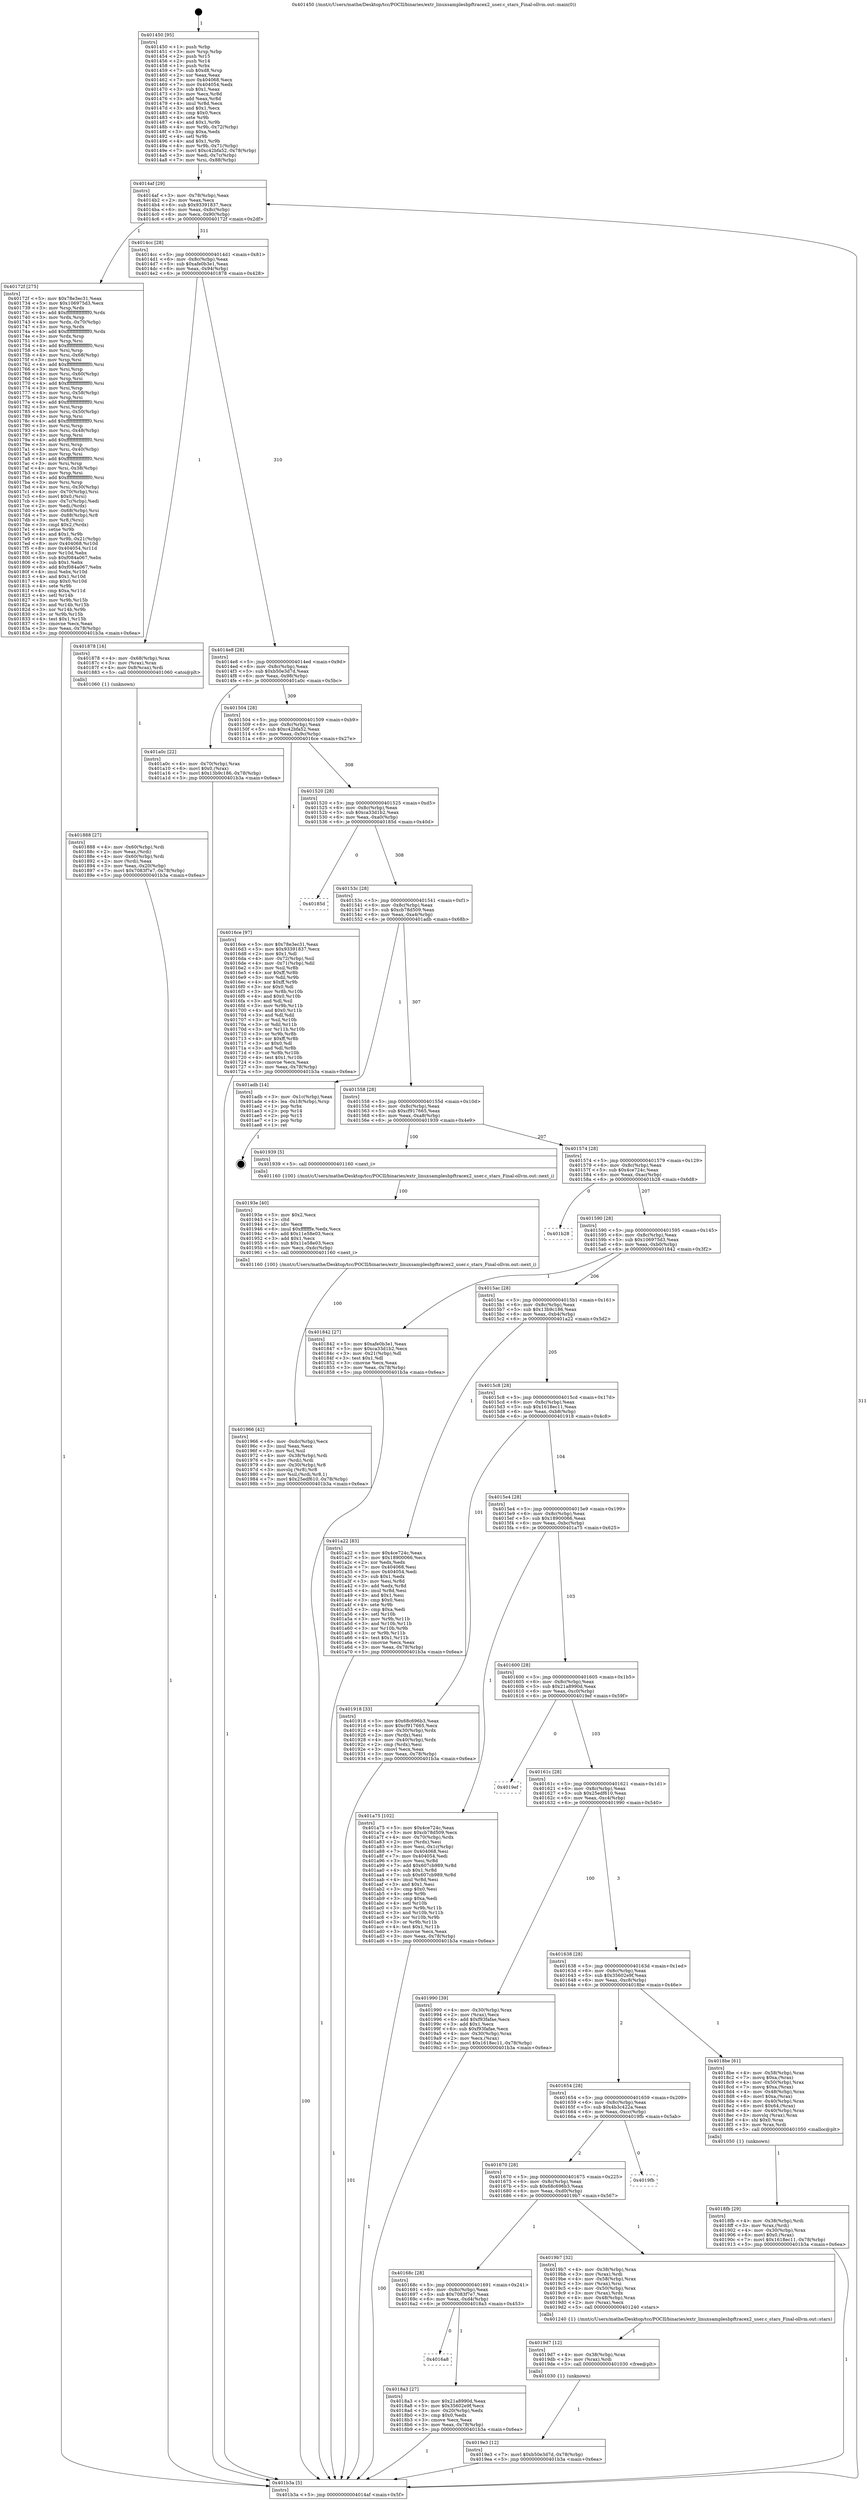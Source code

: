 digraph "0x401450" {
  label = "0x401450 (/mnt/c/Users/mathe/Desktop/tcc/POCII/binaries/extr_linuxsamplesbpftracex2_user.c_stars_Final-ollvm.out::main(0))"
  labelloc = "t"
  node[shape=record]

  Entry [label="",width=0.3,height=0.3,shape=circle,fillcolor=black,style=filled]
  "0x4014af" [label="{
     0x4014af [29]\l
     | [instrs]\l
     &nbsp;&nbsp;0x4014af \<+3\>: mov -0x78(%rbp),%eax\l
     &nbsp;&nbsp;0x4014b2 \<+2\>: mov %eax,%ecx\l
     &nbsp;&nbsp;0x4014b4 \<+6\>: sub $0x93391837,%ecx\l
     &nbsp;&nbsp;0x4014ba \<+6\>: mov %eax,-0x8c(%rbp)\l
     &nbsp;&nbsp;0x4014c0 \<+6\>: mov %ecx,-0x90(%rbp)\l
     &nbsp;&nbsp;0x4014c6 \<+6\>: je 000000000040172f \<main+0x2df\>\l
  }"]
  "0x40172f" [label="{
     0x40172f [275]\l
     | [instrs]\l
     &nbsp;&nbsp;0x40172f \<+5\>: mov $0x78e3ec31,%eax\l
     &nbsp;&nbsp;0x401734 \<+5\>: mov $0x106975d3,%ecx\l
     &nbsp;&nbsp;0x401739 \<+3\>: mov %rsp,%rdx\l
     &nbsp;&nbsp;0x40173c \<+4\>: add $0xfffffffffffffff0,%rdx\l
     &nbsp;&nbsp;0x401740 \<+3\>: mov %rdx,%rsp\l
     &nbsp;&nbsp;0x401743 \<+4\>: mov %rdx,-0x70(%rbp)\l
     &nbsp;&nbsp;0x401747 \<+3\>: mov %rsp,%rdx\l
     &nbsp;&nbsp;0x40174a \<+4\>: add $0xfffffffffffffff0,%rdx\l
     &nbsp;&nbsp;0x40174e \<+3\>: mov %rdx,%rsp\l
     &nbsp;&nbsp;0x401751 \<+3\>: mov %rsp,%rsi\l
     &nbsp;&nbsp;0x401754 \<+4\>: add $0xfffffffffffffff0,%rsi\l
     &nbsp;&nbsp;0x401758 \<+3\>: mov %rsi,%rsp\l
     &nbsp;&nbsp;0x40175b \<+4\>: mov %rsi,-0x68(%rbp)\l
     &nbsp;&nbsp;0x40175f \<+3\>: mov %rsp,%rsi\l
     &nbsp;&nbsp;0x401762 \<+4\>: add $0xfffffffffffffff0,%rsi\l
     &nbsp;&nbsp;0x401766 \<+3\>: mov %rsi,%rsp\l
     &nbsp;&nbsp;0x401769 \<+4\>: mov %rsi,-0x60(%rbp)\l
     &nbsp;&nbsp;0x40176d \<+3\>: mov %rsp,%rsi\l
     &nbsp;&nbsp;0x401770 \<+4\>: add $0xfffffffffffffff0,%rsi\l
     &nbsp;&nbsp;0x401774 \<+3\>: mov %rsi,%rsp\l
     &nbsp;&nbsp;0x401777 \<+4\>: mov %rsi,-0x58(%rbp)\l
     &nbsp;&nbsp;0x40177b \<+3\>: mov %rsp,%rsi\l
     &nbsp;&nbsp;0x40177e \<+4\>: add $0xfffffffffffffff0,%rsi\l
     &nbsp;&nbsp;0x401782 \<+3\>: mov %rsi,%rsp\l
     &nbsp;&nbsp;0x401785 \<+4\>: mov %rsi,-0x50(%rbp)\l
     &nbsp;&nbsp;0x401789 \<+3\>: mov %rsp,%rsi\l
     &nbsp;&nbsp;0x40178c \<+4\>: add $0xfffffffffffffff0,%rsi\l
     &nbsp;&nbsp;0x401790 \<+3\>: mov %rsi,%rsp\l
     &nbsp;&nbsp;0x401793 \<+4\>: mov %rsi,-0x48(%rbp)\l
     &nbsp;&nbsp;0x401797 \<+3\>: mov %rsp,%rsi\l
     &nbsp;&nbsp;0x40179a \<+4\>: add $0xfffffffffffffff0,%rsi\l
     &nbsp;&nbsp;0x40179e \<+3\>: mov %rsi,%rsp\l
     &nbsp;&nbsp;0x4017a1 \<+4\>: mov %rsi,-0x40(%rbp)\l
     &nbsp;&nbsp;0x4017a5 \<+3\>: mov %rsp,%rsi\l
     &nbsp;&nbsp;0x4017a8 \<+4\>: add $0xfffffffffffffff0,%rsi\l
     &nbsp;&nbsp;0x4017ac \<+3\>: mov %rsi,%rsp\l
     &nbsp;&nbsp;0x4017af \<+4\>: mov %rsi,-0x38(%rbp)\l
     &nbsp;&nbsp;0x4017b3 \<+3\>: mov %rsp,%rsi\l
     &nbsp;&nbsp;0x4017b6 \<+4\>: add $0xfffffffffffffff0,%rsi\l
     &nbsp;&nbsp;0x4017ba \<+3\>: mov %rsi,%rsp\l
     &nbsp;&nbsp;0x4017bd \<+4\>: mov %rsi,-0x30(%rbp)\l
     &nbsp;&nbsp;0x4017c1 \<+4\>: mov -0x70(%rbp),%rsi\l
     &nbsp;&nbsp;0x4017c5 \<+6\>: movl $0x0,(%rsi)\l
     &nbsp;&nbsp;0x4017cb \<+3\>: mov -0x7c(%rbp),%edi\l
     &nbsp;&nbsp;0x4017ce \<+2\>: mov %edi,(%rdx)\l
     &nbsp;&nbsp;0x4017d0 \<+4\>: mov -0x68(%rbp),%rsi\l
     &nbsp;&nbsp;0x4017d4 \<+7\>: mov -0x88(%rbp),%r8\l
     &nbsp;&nbsp;0x4017db \<+3\>: mov %r8,(%rsi)\l
     &nbsp;&nbsp;0x4017de \<+3\>: cmpl $0x2,(%rdx)\l
     &nbsp;&nbsp;0x4017e1 \<+4\>: setne %r9b\l
     &nbsp;&nbsp;0x4017e5 \<+4\>: and $0x1,%r9b\l
     &nbsp;&nbsp;0x4017e9 \<+4\>: mov %r9b,-0x21(%rbp)\l
     &nbsp;&nbsp;0x4017ed \<+8\>: mov 0x404068,%r10d\l
     &nbsp;&nbsp;0x4017f5 \<+8\>: mov 0x404054,%r11d\l
     &nbsp;&nbsp;0x4017fd \<+3\>: mov %r10d,%ebx\l
     &nbsp;&nbsp;0x401800 \<+6\>: sub $0xf084a067,%ebx\l
     &nbsp;&nbsp;0x401806 \<+3\>: sub $0x1,%ebx\l
     &nbsp;&nbsp;0x401809 \<+6\>: add $0xf084a067,%ebx\l
     &nbsp;&nbsp;0x40180f \<+4\>: imul %ebx,%r10d\l
     &nbsp;&nbsp;0x401813 \<+4\>: and $0x1,%r10d\l
     &nbsp;&nbsp;0x401817 \<+4\>: cmp $0x0,%r10d\l
     &nbsp;&nbsp;0x40181b \<+4\>: sete %r9b\l
     &nbsp;&nbsp;0x40181f \<+4\>: cmp $0xa,%r11d\l
     &nbsp;&nbsp;0x401823 \<+4\>: setl %r14b\l
     &nbsp;&nbsp;0x401827 \<+3\>: mov %r9b,%r15b\l
     &nbsp;&nbsp;0x40182a \<+3\>: and %r14b,%r15b\l
     &nbsp;&nbsp;0x40182d \<+3\>: xor %r14b,%r9b\l
     &nbsp;&nbsp;0x401830 \<+3\>: or %r9b,%r15b\l
     &nbsp;&nbsp;0x401833 \<+4\>: test $0x1,%r15b\l
     &nbsp;&nbsp;0x401837 \<+3\>: cmovne %ecx,%eax\l
     &nbsp;&nbsp;0x40183a \<+3\>: mov %eax,-0x78(%rbp)\l
     &nbsp;&nbsp;0x40183d \<+5\>: jmp 0000000000401b3a \<main+0x6ea\>\l
  }"]
  "0x4014cc" [label="{
     0x4014cc [28]\l
     | [instrs]\l
     &nbsp;&nbsp;0x4014cc \<+5\>: jmp 00000000004014d1 \<main+0x81\>\l
     &nbsp;&nbsp;0x4014d1 \<+6\>: mov -0x8c(%rbp),%eax\l
     &nbsp;&nbsp;0x4014d7 \<+5\>: sub $0xafe0b3e1,%eax\l
     &nbsp;&nbsp;0x4014dc \<+6\>: mov %eax,-0x94(%rbp)\l
     &nbsp;&nbsp;0x4014e2 \<+6\>: je 0000000000401878 \<main+0x428\>\l
  }"]
  Exit [label="",width=0.3,height=0.3,shape=circle,fillcolor=black,style=filled,peripheries=2]
  "0x401878" [label="{
     0x401878 [16]\l
     | [instrs]\l
     &nbsp;&nbsp;0x401878 \<+4\>: mov -0x68(%rbp),%rax\l
     &nbsp;&nbsp;0x40187c \<+3\>: mov (%rax),%rax\l
     &nbsp;&nbsp;0x40187f \<+4\>: mov 0x8(%rax),%rdi\l
     &nbsp;&nbsp;0x401883 \<+5\>: call 0000000000401060 \<atoi@plt\>\l
     | [calls]\l
     &nbsp;&nbsp;0x401060 \{1\} (unknown)\l
  }"]
  "0x4014e8" [label="{
     0x4014e8 [28]\l
     | [instrs]\l
     &nbsp;&nbsp;0x4014e8 \<+5\>: jmp 00000000004014ed \<main+0x9d\>\l
     &nbsp;&nbsp;0x4014ed \<+6\>: mov -0x8c(%rbp),%eax\l
     &nbsp;&nbsp;0x4014f3 \<+5\>: sub $0xb50e3d7d,%eax\l
     &nbsp;&nbsp;0x4014f8 \<+6\>: mov %eax,-0x98(%rbp)\l
     &nbsp;&nbsp;0x4014fe \<+6\>: je 0000000000401a0c \<main+0x5bc\>\l
  }"]
  "0x4019e3" [label="{
     0x4019e3 [12]\l
     | [instrs]\l
     &nbsp;&nbsp;0x4019e3 \<+7\>: movl $0xb50e3d7d,-0x78(%rbp)\l
     &nbsp;&nbsp;0x4019ea \<+5\>: jmp 0000000000401b3a \<main+0x6ea\>\l
  }"]
  "0x401a0c" [label="{
     0x401a0c [22]\l
     | [instrs]\l
     &nbsp;&nbsp;0x401a0c \<+4\>: mov -0x70(%rbp),%rax\l
     &nbsp;&nbsp;0x401a10 \<+6\>: movl $0x0,(%rax)\l
     &nbsp;&nbsp;0x401a16 \<+7\>: movl $0x13b9c186,-0x78(%rbp)\l
     &nbsp;&nbsp;0x401a1d \<+5\>: jmp 0000000000401b3a \<main+0x6ea\>\l
  }"]
  "0x401504" [label="{
     0x401504 [28]\l
     | [instrs]\l
     &nbsp;&nbsp;0x401504 \<+5\>: jmp 0000000000401509 \<main+0xb9\>\l
     &nbsp;&nbsp;0x401509 \<+6\>: mov -0x8c(%rbp),%eax\l
     &nbsp;&nbsp;0x40150f \<+5\>: sub $0xc42bfa52,%eax\l
     &nbsp;&nbsp;0x401514 \<+6\>: mov %eax,-0x9c(%rbp)\l
     &nbsp;&nbsp;0x40151a \<+6\>: je 00000000004016ce \<main+0x27e\>\l
  }"]
  "0x4019d7" [label="{
     0x4019d7 [12]\l
     | [instrs]\l
     &nbsp;&nbsp;0x4019d7 \<+4\>: mov -0x38(%rbp),%rax\l
     &nbsp;&nbsp;0x4019db \<+3\>: mov (%rax),%rdi\l
     &nbsp;&nbsp;0x4019de \<+5\>: call 0000000000401030 \<free@plt\>\l
     | [calls]\l
     &nbsp;&nbsp;0x401030 \{1\} (unknown)\l
  }"]
  "0x4016ce" [label="{
     0x4016ce [97]\l
     | [instrs]\l
     &nbsp;&nbsp;0x4016ce \<+5\>: mov $0x78e3ec31,%eax\l
     &nbsp;&nbsp;0x4016d3 \<+5\>: mov $0x93391837,%ecx\l
     &nbsp;&nbsp;0x4016d8 \<+2\>: mov $0x1,%dl\l
     &nbsp;&nbsp;0x4016da \<+4\>: mov -0x72(%rbp),%sil\l
     &nbsp;&nbsp;0x4016de \<+4\>: mov -0x71(%rbp),%dil\l
     &nbsp;&nbsp;0x4016e2 \<+3\>: mov %sil,%r8b\l
     &nbsp;&nbsp;0x4016e5 \<+4\>: xor $0xff,%r8b\l
     &nbsp;&nbsp;0x4016e9 \<+3\>: mov %dil,%r9b\l
     &nbsp;&nbsp;0x4016ec \<+4\>: xor $0xff,%r9b\l
     &nbsp;&nbsp;0x4016f0 \<+3\>: xor $0x0,%dl\l
     &nbsp;&nbsp;0x4016f3 \<+3\>: mov %r8b,%r10b\l
     &nbsp;&nbsp;0x4016f6 \<+4\>: and $0x0,%r10b\l
     &nbsp;&nbsp;0x4016fa \<+3\>: and %dl,%sil\l
     &nbsp;&nbsp;0x4016fd \<+3\>: mov %r9b,%r11b\l
     &nbsp;&nbsp;0x401700 \<+4\>: and $0x0,%r11b\l
     &nbsp;&nbsp;0x401704 \<+3\>: and %dl,%dil\l
     &nbsp;&nbsp;0x401707 \<+3\>: or %sil,%r10b\l
     &nbsp;&nbsp;0x40170a \<+3\>: or %dil,%r11b\l
     &nbsp;&nbsp;0x40170d \<+3\>: xor %r11b,%r10b\l
     &nbsp;&nbsp;0x401710 \<+3\>: or %r9b,%r8b\l
     &nbsp;&nbsp;0x401713 \<+4\>: xor $0xff,%r8b\l
     &nbsp;&nbsp;0x401717 \<+3\>: or $0x0,%dl\l
     &nbsp;&nbsp;0x40171a \<+3\>: and %dl,%r8b\l
     &nbsp;&nbsp;0x40171d \<+3\>: or %r8b,%r10b\l
     &nbsp;&nbsp;0x401720 \<+4\>: test $0x1,%r10b\l
     &nbsp;&nbsp;0x401724 \<+3\>: cmovne %ecx,%eax\l
     &nbsp;&nbsp;0x401727 \<+3\>: mov %eax,-0x78(%rbp)\l
     &nbsp;&nbsp;0x40172a \<+5\>: jmp 0000000000401b3a \<main+0x6ea\>\l
  }"]
  "0x401520" [label="{
     0x401520 [28]\l
     | [instrs]\l
     &nbsp;&nbsp;0x401520 \<+5\>: jmp 0000000000401525 \<main+0xd5\>\l
     &nbsp;&nbsp;0x401525 \<+6\>: mov -0x8c(%rbp),%eax\l
     &nbsp;&nbsp;0x40152b \<+5\>: sub $0xca33d1b2,%eax\l
     &nbsp;&nbsp;0x401530 \<+6\>: mov %eax,-0xa0(%rbp)\l
     &nbsp;&nbsp;0x401536 \<+6\>: je 000000000040185d \<main+0x40d\>\l
  }"]
  "0x401b3a" [label="{
     0x401b3a [5]\l
     | [instrs]\l
     &nbsp;&nbsp;0x401b3a \<+5\>: jmp 00000000004014af \<main+0x5f\>\l
  }"]
  "0x401450" [label="{
     0x401450 [95]\l
     | [instrs]\l
     &nbsp;&nbsp;0x401450 \<+1\>: push %rbp\l
     &nbsp;&nbsp;0x401451 \<+3\>: mov %rsp,%rbp\l
     &nbsp;&nbsp;0x401454 \<+2\>: push %r15\l
     &nbsp;&nbsp;0x401456 \<+2\>: push %r14\l
     &nbsp;&nbsp;0x401458 \<+1\>: push %rbx\l
     &nbsp;&nbsp;0x401459 \<+7\>: sub $0xd8,%rsp\l
     &nbsp;&nbsp;0x401460 \<+2\>: xor %eax,%eax\l
     &nbsp;&nbsp;0x401462 \<+7\>: mov 0x404068,%ecx\l
     &nbsp;&nbsp;0x401469 \<+7\>: mov 0x404054,%edx\l
     &nbsp;&nbsp;0x401470 \<+3\>: sub $0x1,%eax\l
     &nbsp;&nbsp;0x401473 \<+3\>: mov %ecx,%r8d\l
     &nbsp;&nbsp;0x401476 \<+3\>: add %eax,%r8d\l
     &nbsp;&nbsp;0x401479 \<+4\>: imul %r8d,%ecx\l
     &nbsp;&nbsp;0x40147d \<+3\>: and $0x1,%ecx\l
     &nbsp;&nbsp;0x401480 \<+3\>: cmp $0x0,%ecx\l
     &nbsp;&nbsp;0x401483 \<+4\>: sete %r9b\l
     &nbsp;&nbsp;0x401487 \<+4\>: and $0x1,%r9b\l
     &nbsp;&nbsp;0x40148b \<+4\>: mov %r9b,-0x72(%rbp)\l
     &nbsp;&nbsp;0x40148f \<+3\>: cmp $0xa,%edx\l
     &nbsp;&nbsp;0x401492 \<+4\>: setl %r9b\l
     &nbsp;&nbsp;0x401496 \<+4\>: and $0x1,%r9b\l
     &nbsp;&nbsp;0x40149a \<+4\>: mov %r9b,-0x71(%rbp)\l
     &nbsp;&nbsp;0x40149e \<+7\>: movl $0xc42bfa52,-0x78(%rbp)\l
     &nbsp;&nbsp;0x4014a5 \<+3\>: mov %edi,-0x7c(%rbp)\l
     &nbsp;&nbsp;0x4014a8 \<+7\>: mov %rsi,-0x88(%rbp)\l
  }"]
  "0x401966" [label="{
     0x401966 [42]\l
     | [instrs]\l
     &nbsp;&nbsp;0x401966 \<+6\>: mov -0xdc(%rbp),%ecx\l
     &nbsp;&nbsp;0x40196c \<+3\>: imul %eax,%ecx\l
     &nbsp;&nbsp;0x40196f \<+3\>: mov %cl,%sil\l
     &nbsp;&nbsp;0x401972 \<+4\>: mov -0x38(%rbp),%rdi\l
     &nbsp;&nbsp;0x401976 \<+3\>: mov (%rdi),%rdi\l
     &nbsp;&nbsp;0x401979 \<+4\>: mov -0x30(%rbp),%r8\l
     &nbsp;&nbsp;0x40197d \<+3\>: movslq (%r8),%r8\l
     &nbsp;&nbsp;0x401980 \<+4\>: mov %sil,(%rdi,%r8,1)\l
     &nbsp;&nbsp;0x401984 \<+7\>: movl $0x25edf610,-0x78(%rbp)\l
     &nbsp;&nbsp;0x40198b \<+5\>: jmp 0000000000401b3a \<main+0x6ea\>\l
  }"]
  "0x40193e" [label="{
     0x40193e [40]\l
     | [instrs]\l
     &nbsp;&nbsp;0x40193e \<+5\>: mov $0x2,%ecx\l
     &nbsp;&nbsp;0x401943 \<+1\>: cltd\l
     &nbsp;&nbsp;0x401944 \<+2\>: idiv %ecx\l
     &nbsp;&nbsp;0x401946 \<+6\>: imul $0xfffffffe,%edx,%ecx\l
     &nbsp;&nbsp;0x40194c \<+6\>: add $0x11e58e03,%ecx\l
     &nbsp;&nbsp;0x401952 \<+3\>: add $0x1,%ecx\l
     &nbsp;&nbsp;0x401955 \<+6\>: sub $0x11e58e03,%ecx\l
     &nbsp;&nbsp;0x40195b \<+6\>: mov %ecx,-0xdc(%rbp)\l
     &nbsp;&nbsp;0x401961 \<+5\>: call 0000000000401160 \<next_i\>\l
     | [calls]\l
     &nbsp;&nbsp;0x401160 \{100\} (/mnt/c/Users/mathe/Desktop/tcc/POCII/binaries/extr_linuxsamplesbpftracex2_user.c_stars_Final-ollvm.out::next_i)\l
  }"]
  "0x40185d" [label="{
     0x40185d\l
  }", style=dashed]
  "0x40153c" [label="{
     0x40153c [28]\l
     | [instrs]\l
     &nbsp;&nbsp;0x40153c \<+5\>: jmp 0000000000401541 \<main+0xf1\>\l
     &nbsp;&nbsp;0x401541 \<+6\>: mov -0x8c(%rbp),%eax\l
     &nbsp;&nbsp;0x401547 \<+5\>: sub $0xcb78d509,%eax\l
     &nbsp;&nbsp;0x40154c \<+6\>: mov %eax,-0xa4(%rbp)\l
     &nbsp;&nbsp;0x401552 \<+6\>: je 0000000000401adb \<main+0x68b\>\l
  }"]
  "0x4018fb" [label="{
     0x4018fb [29]\l
     | [instrs]\l
     &nbsp;&nbsp;0x4018fb \<+4\>: mov -0x38(%rbp),%rdi\l
     &nbsp;&nbsp;0x4018ff \<+3\>: mov %rax,(%rdi)\l
     &nbsp;&nbsp;0x401902 \<+4\>: mov -0x30(%rbp),%rax\l
     &nbsp;&nbsp;0x401906 \<+6\>: movl $0x0,(%rax)\l
     &nbsp;&nbsp;0x40190c \<+7\>: movl $0x1618ec11,-0x78(%rbp)\l
     &nbsp;&nbsp;0x401913 \<+5\>: jmp 0000000000401b3a \<main+0x6ea\>\l
  }"]
  "0x401adb" [label="{
     0x401adb [14]\l
     | [instrs]\l
     &nbsp;&nbsp;0x401adb \<+3\>: mov -0x1c(%rbp),%eax\l
     &nbsp;&nbsp;0x401ade \<+4\>: lea -0x18(%rbp),%rsp\l
     &nbsp;&nbsp;0x401ae2 \<+1\>: pop %rbx\l
     &nbsp;&nbsp;0x401ae3 \<+2\>: pop %r14\l
     &nbsp;&nbsp;0x401ae5 \<+2\>: pop %r15\l
     &nbsp;&nbsp;0x401ae7 \<+1\>: pop %rbp\l
     &nbsp;&nbsp;0x401ae8 \<+1\>: ret\l
  }"]
  "0x401558" [label="{
     0x401558 [28]\l
     | [instrs]\l
     &nbsp;&nbsp;0x401558 \<+5\>: jmp 000000000040155d \<main+0x10d\>\l
     &nbsp;&nbsp;0x40155d \<+6\>: mov -0x8c(%rbp),%eax\l
     &nbsp;&nbsp;0x401563 \<+5\>: sub $0xcf917665,%eax\l
     &nbsp;&nbsp;0x401568 \<+6\>: mov %eax,-0xa8(%rbp)\l
     &nbsp;&nbsp;0x40156e \<+6\>: je 0000000000401939 \<main+0x4e9\>\l
  }"]
  "0x4016a8" [label="{
     0x4016a8\l
  }", style=dashed]
  "0x401939" [label="{
     0x401939 [5]\l
     | [instrs]\l
     &nbsp;&nbsp;0x401939 \<+5\>: call 0000000000401160 \<next_i\>\l
     | [calls]\l
     &nbsp;&nbsp;0x401160 \{100\} (/mnt/c/Users/mathe/Desktop/tcc/POCII/binaries/extr_linuxsamplesbpftracex2_user.c_stars_Final-ollvm.out::next_i)\l
  }"]
  "0x401574" [label="{
     0x401574 [28]\l
     | [instrs]\l
     &nbsp;&nbsp;0x401574 \<+5\>: jmp 0000000000401579 \<main+0x129\>\l
     &nbsp;&nbsp;0x401579 \<+6\>: mov -0x8c(%rbp),%eax\l
     &nbsp;&nbsp;0x40157f \<+5\>: sub $0x4ce724c,%eax\l
     &nbsp;&nbsp;0x401584 \<+6\>: mov %eax,-0xac(%rbp)\l
     &nbsp;&nbsp;0x40158a \<+6\>: je 0000000000401b28 \<main+0x6d8\>\l
  }"]
  "0x4018a3" [label="{
     0x4018a3 [27]\l
     | [instrs]\l
     &nbsp;&nbsp;0x4018a3 \<+5\>: mov $0x21a8990d,%eax\l
     &nbsp;&nbsp;0x4018a8 \<+5\>: mov $0x35602e9f,%ecx\l
     &nbsp;&nbsp;0x4018ad \<+3\>: mov -0x20(%rbp),%edx\l
     &nbsp;&nbsp;0x4018b0 \<+3\>: cmp $0x0,%edx\l
     &nbsp;&nbsp;0x4018b3 \<+3\>: cmove %ecx,%eax\l
     &nbsp;&nbsp;0x4018b6 \<+3\>: mov %eax,-0x78(%rbp)\l
     &nbsp;&nbsp;0x4018b9 \<+5\>: jmp 0000000000401b3a \<main+0x6ea\>\l
  }"]
  "0x401b28" [label="{
     0x401b28\l
  }", style=dashed]
  "0x401590" [label="{
     0x401590 [28]\l
     | [instrs]\l
     &nbsp;&nbsp;0x401590 \<+5\>: jmp 0000000000401595 \<main+0x145\>\l
     &nbsp;&nbsp;0x401595 \<+6\>: mov -0x8c(%rbp),%eax\l
     &nbsp;&nbsp;0x40159b \<+5\>: sub $0x106975d3,%eax\l
     &nbsp;&nbsp;0x4015a0 \<+6\>: mov %eax,-0xb0(%rbp)\l
     &nbsp;&nbsp;0x4015a6 \<+6\>: je 0000000000401842 \<main+0x3f2\>\l
  }"]
  "0x40168c" [label="{
     0x40168c [28]\l
     | [instrs]\l
     &nbsp;&nbsp;0x40168c \<+5\>: jmp 0000000000401691 \<main+0x241\>\l
     &nbsp;&nbsp;0x401691 \<+6\>: mov -0x8c(%rbp),%eax\l
     &nbsp;&nbsp;0x401697 \<+5\>: sub $0x7083f7e7,%eax\l
     &nbsp;&nbsp;0x40169c \<+6\>: mov %eax,-0xd4(%rbp)\l
     &nbsp;&nbsp;0x4016a2 \<+6\>: je 00000000004018a3 \<main+0x453\>\l
  }"]
  "0x401842" [label="{
     0x401842 [27]\l
     | [instrs]\l
     &nbsp;&nbsp;0x401842 \<+5\>: mov $0xafe0b3e1,%eax\l
     &nbsp;&nbsp;0x401847 \<+5\>: mov $0xca33d1b2,%ecx\l
     &nbsp;&nbsp;0x40184c \<+3\>: mov -0x21(%rbp),%dl\l
     &nbsp;&nbsp;0x40184f \<+3\>: test $0x1,%dl\l
     &nbsp;&nbsp;0x401852 \<+3\>: cmovne %ecx,%eax\l
     &nbsp;&nbsp;0x401855 \<+3\>: mov %eax,-0x78(%rbp)\l
     &nbsp;&nbsp;0x401858 \<+5\>: jmp 0000000000401b3a \<main+0x6ea\>\l
  }"]
  "0x4015ac" [label="{
     0x4015ac [28]\l
     | [instrs]\l
     &nbsp;&nbsp;0x4015ac \<+5\>: jmp 00000000004015b1 \<main+0x161\>\l
     &nbsp;&nbsp;0x4015b1 \<+6\>: mov -0x8c(%rbp),%eax\l
     &nbsp;&nbsp;0x4015b7 \<+5\>: sub $0x13b9c186,%eax\l
     &nbsp;&nbsp;0x4015bc \<+6\>: mov %eax,-0xb4(%rbp)\l
     &nbsp;&nbsp;0x4015c2 \<+6\>: je 0000000000401a22 \<main+0x5d2\>\l
  }"]
  "0x401888" [label="{
     0x401888 [27]\l
     | [instrs]\l
     &nbsp;&nbsp;0x401888 \<+4\>: mov -0x60(%rbp),%rdi\l
     &nbsp;&nbsp;0x40188c \<+2\>: mov %eax,(%rdi)\l
     &nbsp;&nbsp;0x40188e \<+4\>: mov -0x60(%rbp),%rdi\l
     &nbsp;&nbsp;0x401892 \<+2\>: mov (%rdi),%eax\l
     &nbsp;&nbsp;0x401894 \<+3\>: mov %eax,-0x20(%rbp)\l
     &nbsp;&nbsp;0x401897 \<+7\>: movl $0x7083f7e7,-0x78(%rbp)\l
     &nbsp;&nbsp;0x40189e \<+5\>: jmp 0000000000401b3a \<main+0x6ea\>\l
  }"]
  "0x4019b7" [label="{
     0x4019b7 [32]\l
     | [instrs]\l
     &nbsp;&nbsp;0x4019b7 \<+4\>: mov -0x38(%rbp),%rax\l
     &nbsp;&nbsp;0x4019bb \<+3\>: mov (%rax),%rdi\l
     &nbsp;&nbsp;0x4019be \<+4\>: mov -0x58(%rbp),%rax\l
     &nbsp;&nbsp;0x4019c2 \<+3\>: mov (%rax),%rsi\l
     &nbsp;&nbsp;0x4019c5 \<+4\>: mov -0x50(%rbp),%rax\l
     &nbsp;&nbsp;0x4019c9 \<+3\>: mov (%rax),%rdx\l
     &nbsp;&nbsp;0x4019cc \<+4\>: mov -0x48(%rbp),%rax\l
     &nbsp;&nbsp;0x4019d0 \<+2\>: mov (%rax),%ecx\l
     &nbsp;&nbsp;0x4019d2 \<+5\>: call 0000000000401240 \<stars\>\l
     | [calls]\l
     &nbsp;&nbsp;0x401240 \{1\} (/mnt/c/Users/mathe/Desktop/tcc/POCII/binaries/extr_linuxsamplesbpftracex2_user.c_stars_Final-ollvm.out::stars)\l
  }"]
  "0x401a22" [label="{
     0x401a22 [83]\l
     | [instrs]\l
     &nbsp;&nbsp;0x401a22 \<+5\>: mov $0x4ce724c,%eax\l
     &nbsp;&nbsp;0x401a27 \<+5\>: mov $0x18900066,%ecx\l
     &nbsp;&nbsp;0x401a2c \<+2\>: xor %edx,%edx\l
     &nbsp;&nbsp;0x401a2e \<+7\>: mov 0x404068,%esi\l
     &nbsp;&nbsp;0x401a35 \<+7\>: mov 0x404054,%edi\l
     &nbsp;&nbsp;0x401a3c \<+3\>: sub $0x1,%edx\l
     &nbsp;&nbsp;0x401a3f \<+3\>: mov %esi,%r8d\l
     &nbsp;&nbsp;0x401a42 \<+3\>: add %edx,%r8d\l
     &nbsp;&nbsp;0x401a45 \<+4\>: imul %r8d,%esi\l
     &nbsp;&nbsp;0x401a49 \<+3\>: and $0x1,%esi\l
     &nbsp;&nbsp;0x401a4c \<+3\>: cmp $0x0,%esi\l
     &nbsp;&nbsp;0x401a4f \<+4\>: sete %r9b\l
     &nbsp;&nbsp;0x401a53 \<+3\>: cmp $0xa,%edi\l
     &nbsp;&nbsp;0x401a56 \<+4\>: setl %r10b\l
     &nbsp;&nbsp;0x401a5a \<+3\>: mov %r9b,%r11b\l
     &nbsp;&nbsp;0x401a5d \<+3\>: and %r10b,%r11b\l
     &nbsp;&nbsp;0x401a60 \<+3\>: xor %r10b,%r9b\l
     &nbsp;&nbsp;0x401a63 \<+3\>: or %r9b,%r11b\l
     &nbsp;&nbsp;0x401a66 \<+4\>: test $0x1,%r11b\l
     &nbsp;&nbsp;0x401a6a \<+3\>: cmovne %ecx,%eax\l
     &nbsp;&nbsp;0x401a6d \<+3\>: mov %eax,-0x78(%rbp)\l
     &nbsp;&nbsp;0x401a70 \<+5\>: jmp 0000000000401b3a \<main+0x6ea\>\l
  }"]
  "0x4015c8" [label="{
     0x4015c8 [28]\l
     | [instrs]\l
     &nbsp;&nbsp;0x4015c8 \<+5\>: jmp 00000000004015cd \<main+0x17d\>\l
     &nbsp;&nbsp;0x4015cd \<+6\>: mov -0x8c(%rbp),%eax\l
     &nbsp;&nbsp;0x4015d3 \<+5\>: sub $0x1618ec11,%eax\l
     &nbsp;&nbsp;0x4015d8 \<+6\>: mov %eax,-0xb8(%rbp)\l
     &nbsp;&nbsp;0x4015de \<+6\>: je 0000000000401918 \<main+0x4c8\>\l
  }"]
  "0x401670" [label="{
     0x401670 [28]\l
     | [instrs]\l
     &nbsp;&nbsp;0x401670 \<+5\>: jmp 0000000000401675 \<main+0x225\>\l
     &nbsp;&nbsp;0x401675 \<+6\>: mov -0x8c(%rbp),%eax\l
     &nbsp;&nbsp;0x40167b \<+5\>: sub $0x68c696b3,%eax\l
     &nbsp;&nbsp;0x401680 \<+6\>: mov %eax,-0xd0(%rbp)\l
     &nbsp;&nbsp;0x401686 \<+6\>: je 00000000004019b7 \<main+0x567\>\l
  }"]
  "0x401918" [label="{
     0x401918 [33]\l
     | [instrs]\l
     &nbsp;&nbsp;0x401918 \<+5\>: mov $0x68c696b3,%eax\l
     &nbsp;&nbsp;0x40191d \<+5\>: mov $0xcf917665,%ecx\l
     &nbsp;&nbsp;0x401922 \<+4\>: mov -0x30(%rbp),%rdx\l
     &nbsp;&nbsp;0x401926 \<+2\>: mov (%rdx),%esi\l
     &nbsp;&nbsp;0x401928 \<+4\>: mov -0x40(%rbp),%rdx\l
     &nbsp;&nbsp;0x40192c \<+2\>: cmp (%rdx),%esi\l
     &nbsp;&nbsp;0x40192e \<+3\>: cmovl %ecx,%eax\l
     &nbsp;&nbsp;0x401931 \<+3\>: mov %eax,-0x78(%rbp)\l
     &nbsp;&nbsp;0x401934 \<+5\>: jmp 0000000000401b3a \<main+0x6ea\>\l
  }"]
  "0x4015e4" [label="{
     0x4015e4 [28]\l
     | [instrs]\l
     &nbsp;&nbsp;0x4015e4 \<+5\>: jmp 00000000004015e9 \<main+0x199\>\l
     &nbsp;&nbsp;0x4015e9 \<+6\>: mov -0x8c(%rbp),%eax\l
     &nbsp;&nbsp;0x4015ef \<+5\>: sub $0x18900066,%eax\l
     &nbsp;&nbsp;0x4015f4 \<+6\>: mov %eax,-0xbc(%rbp)\l
     &nbsp;&nbsp;0x4015fa \<+6\>: je 0000000000401a75 \<main+0x625\>\l
  }"]
  "0x4019fb" [label="{
     0x4019fb\l
  }", style=dashed]
  "0x401a75" [label="{
     0x401a75 [102]\l
     | [instrs]\l
     &nbsp;&nbsp;0x401a75 \<+5\>: mov $0x4ce724c,%eax\l
     &nbsp;&nbsp;0x401a7a \<+5\>: mov $0xcb78d509,%ecx\l
     &nbsp;&nbsp;0x401a7f \<+4\>: mov -0x70(%rbp),%rdx\l
     &nbsp;&nbsp;0x401a83 \<+2\>: mov (%rdx),%esi\l
     &nbsp;&nbsp;0x401a85 \<+3\>: mov %esi,-0x1c(%rbp)\l
     &nbsp;&nbsp;0x401a88 \<+7\>: mov 0x404068,%esi\l
     &nbsp;&nbsp;0x401a8f \<+7\>: mov 0x404054,%edi\l
     &nbsp;&nbsp;0x401a96 \<+3\>: mov %esi,%r8d\l
     &nbsp;&nbsp;0x401a99 \<+7\>: add $0x607cb989,%r8d\l
     &nbsp;&nbsp;0x401aa0 \<+4\>: sub $0x1,%r8d\l
     &nbsp;&nbsp;0x401aa4 \<+7\>: sub $0x607cb989,%r8d\l
     &nbsp;&nbsp;0x401aab \<+4\>: imul %r8d,%esi\l
     &nbsp;&nbsp;0x401aaf \<+3\>: and $0x1,%esi\l
     &nbsp;&nbsp;0x401ab2 \<+3\>: cmp $0x0,%esi\l
     &nbsp;&nbsp;0x401ab5 \<+4\>: sete %r9b\l
     &nbsp;&nbsp;0x401ab9 \<+3\>: cmp $0xa,%edi\l
     &nbsp;&nbsp;0x401abc \<+4\>: setl %r10b\l
     &nbsp;&nbsp;0x401ac0 \<+3\>: mov %r9b,%r11b\l
     &nbsp;&nbsp;0x401ac3 \<+3\>: and %r10b,%r11b\l
     &nbsp;&nbsp;0x401ac6 \<+3\>: xor %r10b,%r9b\l
     &nbsp;&nbsp;0x401ac9 \<+3\>: or %r9b,%r11b\l
     &nbsp;&nbsp;0x401acc \<+4\>: test $0x1,%r11b\l
     &nbsp;&nbsp;0x401ad0 \<+3\>: cmovne %ecx,%eax\l
     &nbsp;&nbsp;0x401ad3 \<+3\>: mov %eax,-0x78(%rbp)\l
     &nbsp;&nbsp;0x401ad6 \<+5\>: jmp 0000000000401b3a \<main+0x6ea\>\l
  }"]
  "0x401600" [label="{
     0x401600 [28]\l
     | [instrs]\l
     &nbsp;&nbsp;0x401600 \<+5\>: jmp 0000000000401605 \<main+0x1b5\>\l
     &nbsp;&nbsp;0x401605 \<+6\>: mov -0x8c(%rbp),%eax\l
     &nbsp;&nbsp;0x40160b \<+5\>: sub $0x21a8990d,%eax\l
     &nbsp;&nbsp;0x401610 \<+6\>: mov %eax,-0xc0(%rbp)\l
     &nbsp;&nbsp;0x401616 \<+6\>: je 00000000004019ef \<main+0x59f\>\l
  }"]
  "0x401654" [label="{
     0x401654 [28]\l
     | [instrs]\l
     &nbsp;&nbsp;0x401654 \<+5\>: jmp 0000000000401659 \<main+0x209\>\l
     &nbsp;&nbsp;0x401659 \<+6\>: mov -0x8c(%rbp),%eax\l
     &nbsp;&nbsp;0x40165f \<+5\>: sub $0x4b3c422a,%eax\l
     &nbsp;&nbsp;0x401664 \<+6\>: mov %eax,-0xcc(%rbp)\l
     &nbsp;&nbsp;0x40166a \<+6\>: je 00000000004019fb \<main+0x5ab\>\l
  }"]
  "0x4019ef" [label="{
     0x4019ef\l
  }", style=dashed]
  "0x40161c" [label="{
     0x40161c [28]\l
     | [instrs]\l
     &nbsp;&nbsp;0x40161c \<+5\>: jmp 0000000000401621 \<main+0x1d1\>\l
     &nbsp;&nbsp;0x401621 \<+6\>: mov -0x8c(%rbp),%eax\l
     &nbsp;&nbsp;0x401627 \<+5\>: sub $0x25edf610,%eax\l
     &nbsp;&nbsp;0x40162c \<+6\>: mov %eax,-0xc4(%rbp)\l
     &nbsp;&nbsp;0x401632 \<+6\>: je 0000000000401990 \<main+0x540\>\l
  }"]
  "0x4018be" [label="{
     0x4018be [61]\l
     | [instrs]\l
     &nbsp;&nbsp;0x4018be \<+4\>: mov -0x58(%rbp),%rax\l
     &nbsp;&nbsp;0x4018c2 \<+7\>: movq $0xa,(%rax)\l
     &nbsp;&nbsp;0x4018c9 \<+4\>: mov -0x50(%rbp),%rax\l
     &nbsp;&nbsp;0x4018cd \<+7\>: movq $0xa,(%rax)\l
     &nbsp;&nbsp;0x4018d4 \<+4\>: mov -0x48(%rbp),%rax\l
     &nbsp;&nbsp;0x4018d8 \<+6\>: movl $0xa,(%rax)\l
     &nbsp;&nbsp;0x4018de \<+4\>: mov -0x40(%rbp),%rax\l
     &nbsp;&nbsp;0x4018e2 \<+6\>: movl $0x64,(%rax)\l
     &nbsp;&nbsp;0x4018e8 \<+4\>: mov -0x40(%rbp),%rax\l
     &nbsp;&nbsp;0x4018ec \<+3\>: movslq (%rax),%rax\l
     &nbsp;&nbsp;0x4018ef \<+4\>: shl $0x0,%rax\l
     &nbsp;&nbsp;0x4018f3 \<+3\>: mov %rax,%rdi\l
     &nbsp;&nbsp;0x4018f6 \<+5\>: call 0000000000401050 \<malloc@plt\>\l
     | [calls]\l
     &nbsp;&nbsp;0x401050 \{1\} (unknown)\l
  }"]
  "0x401990" [label="{
     0x401990 [39]\l
     | [instrs]\l
     &nbsp;&nbsp;0x401990 \<+4\>: mov -0x30(%rbp),%rax\l
     &nbsp;&nbsp;0x401994 \<+2\>: mov (%rax),%ecx\l
     &nbsp;&nbsp;0x401996 \<+6\>: add $0xf93fafae,%ecx\l
     &nbsp;&nbsp;0x40199c \<+3\>: add $0x1,%ecx\l
     &nbsp;&nbsp;0x40199f \<+6\>: sub $0xf93fafae,%ecx\l
     &nbsp;&nbsp;0x4019a5 \<+4\>: mov -0x30(%rbp),%rax\l
     &nbsp;&nbsp;0x4019a9 \<+2\>: mov %ecx,(%rax)\l
     &nbsp;&nbsp;0x4019ab \<+7\>: movl $0x1618ec11,-0x78(%rbp)\l
     &nbsp;&nbsp;0x4019b2 \<+5\>: jmp 0000000000401b3a \<main+0x6ea\>\l
  }"]
  "0x401638" [label="{
     0x401638 [28]\l
     | [instrs]\l
     &nbsp;&nbsp;0x401638 \<+5\>: jmp 000000000040163d \<main+0x1ed\>\l
     &nbsp;&nbsp;0x40163d \<+6\>: mov -0x8c(%rbp),%eax\l
     &nbsp;&nbsp;0x401643 \<+5\>: sub $0x35602e9f,%eax\l
     &nbsp;&nbsp;0x401648 \<+6\>: mov %eax,-0xc8(%rbp)\l
     &nbsp;&nbsp;0x40164e \<+6\>: je 00000000004018be \<main+0x46e\>\l
  }"]
  Entry -> "0x401450" [label=" 1"]
  "0x4014af" -> "0x40172f" [label=" 1"]
  "0x4014af" -> "0x4014cc" [label=" 311"]
  "0x401adb" -> Exit [label=" 1"]
  "0x4014cc" -> "0x401878" [label=" 1"]
  "0x4014cc" -> "0x4014e8" [label=" 310"]
  "0x401a75" -> "0x401b3a" [label=" 1"]
  "0x4014e8" -> "0x401a0c" [label=" 1"]
  "0x4014e8" -> "0x401504" [label=" 309"]
  "0x401a22" -> "0x401b3a" [label=" 1"]
  "0x401504" -> "0x4016ce" [label=" 1"]
  "0x401504" -> "0x401520" [label=" 308"]
  "0x4016ce" -> "0x401b3a" [label=" 1"]
  "0x401450" -> "0x4014af" [label=" 1"]
  "0x401b3a" -> "0x4014af" [label=" 311"]
  "0x401a0c" -> "0x401b3a" [label=" 1"]
  "0x40172f" -> "0x401b3a" [label=" 1"]
  "0x4019e3" -> "0x401b3a" [label=" 1"]
  "0x401520" -> "0x40185d" [label=" 0"]
  "0x401520" -> "0x40153c" [label=" 308"]
  "0x4019d7" -> "0x4019e3" [label=" 1"]
  "0x40153c" -> "0x401adb" [label=" 1"]
  "0x40153c" -> "0x401558" [label=" 307"]
  "0x4019b7" -> "0x4019d7" [label=" 1"]
  "0x401558" -> "0x401939" [label=" 100"]
  "0x401558" -> "0x401574" [label=" 207"]
  "0x401990" -> "0x401b3a" [label=" 100"]
  "0x401574" -> "0x401b28" [label=" 0"]
  "0x401574" -> "0x401590" [label=" 207"]
  "0x401966" -> "0x401b3a" [label=" 100"]
  "0x401590" -> "0x401842" [label=" 1"]
  "0x401590" -> "0x4015ac" [label=" 206"]
  "0x401842" -> "0x401b3a" [label=" 1"]
  "0x401878" -> "0x401888" [label=" 1"]
  "0x401888" -> "0x401b3a" [label=" 1"]
  "0x401939" -> "0x40193e" [label=" 100"]
  "0x4015ac" -> "0x401a22" [label=" 1"]
  "0x4015ac" -> "0x4015c8" [label=" 205"]
  "0x401918" -> "0x401b3a" [label=" 101"]
  "0x4015c8" -> "0x401918" [label=" 101"]
  "0x4015c8" -> "0x4015e4" [label=" 104"]
  "0x4018be" -> "0x4018fb" [label=" 1"]
  "0x4015e4" -> "0x401a75" [label=" 1"]
  "0x4015e4" -> "0x401600" [label=" 103"]
  "0x4018a3" -> "0x401b3a" [label=" 1"]
  "0x401600" -> "0x4019ef" [label=" 0"]
  "0x401600" -> "0x40161c" [label=" 103"]
  "0x40168c" -> "0x4018a3" [label=" 1"]
  "0x40161c" -> "0x401990" [label=" 100"]
  "0x40161c" -> "0x401638" [label=" 3"]
  "0x40193e" -> "0x401966" [label=" 100"]
  "0x401638" -> "0x4018be" [label=" 1"]
  "0x401638" -> "0x401654" [label=" 2"]
  "0x40168c" -> "0x4016a8" [label=" 0"]
  "0x401654" -> "0x4019fb" [label=" 0"]
  "0x401654" -> "0x401670" [label=" 2"]
  "0x4018fb" -> "0x401b3a" [label=" 1"]
  "0x401670" -> "0x4019b7" [label=" 1"]
  "0x401670" -> "0x40168c" [label=" 1"]
}
